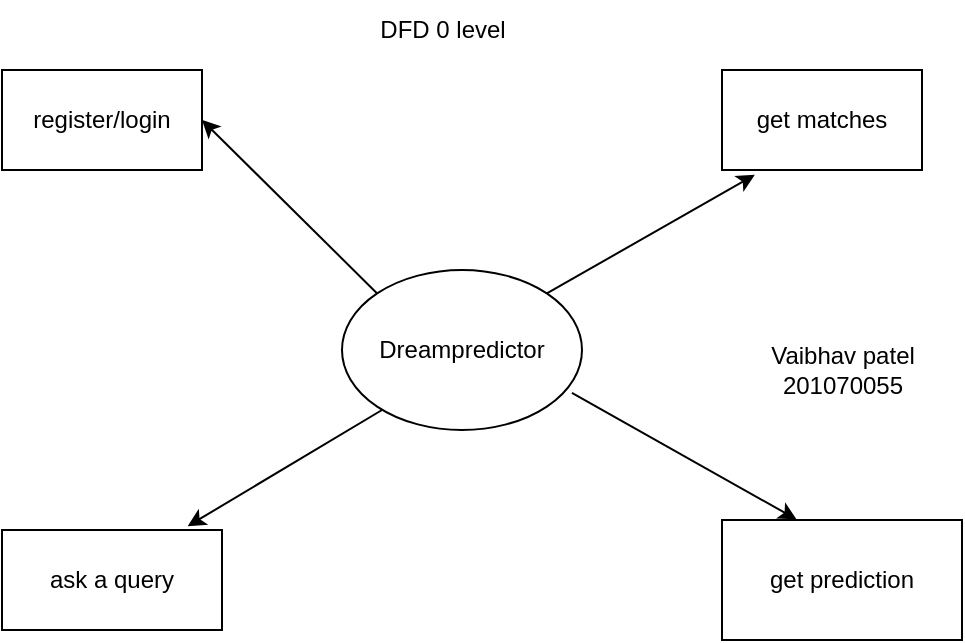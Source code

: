 <mxfile version="21.1.2" type="device" pages="5">
  <diagram name="Page-1" id="ogNKOLYSSpkCVHTO5DYr">
    <mxGraphModel dx="827" dy="399" grid="0" gridSize="10" guides="1" tooltips="1" connect="1" arrows="1" fold="1" page="1" pageScale="1" pageWidth="850" pageHeight="1100" math="0" shadow="0">
      <root>
        <mxCell id="0" />
        <mxCell id="1" parent="0" />
        <mxCell id="EZv1hBcNhqDDd6e0I5WJ-1" value="register/login" style="rounded=0;whiteSpace=wrap;html=1;" parent="1" vertex="1">
          <mxGeometry x="210" y="70" width="100" height="50" as="geometry" />
        </mxCell>
        <mxCell id="EZv1hBcNhqDDd6e0I5WJ-2" value="get matches" style="rounded=0;whiteSpace=wrap;html=1;" parent="1" vertex="1">
          <mxGeometry x="570" y="70" width="100" height="50" as="geometry" />
        </mxCell>
        <mxCell id="EZv1hBcNhqDDd6e0I5WJ-3" value="Dreampredictor" style="ellipse;whiteSpace=wrap;html=1;" parent="1" vertex="1">
          <mxGeometry x="380" y="170" width="120" height="80" as="geometry" />
        </mxCell>
        <mxCell id="EZv1hBcNhqDDd6e0I5WJ-4" value="ask a query" style="rounded=0;whiteSpace=wrap;html=1;" parent="1" vertex="1">
          <mxGeometry x="210" y="300" width="110" height="50" as="geometry" />
        </mxCell>
        <mxCell id="EZv1hBcNhqDDd6e0I5WJ-5" value="get prediction" style="rounded=0;whiteSpace=wrap;html=1;" parent="1" vertex="1">
          <mxGeometry x="570" y="295" width="120" height="60" as="geometry" />
        </mxCell>
        <mxCell id="EZv1hBcNhqDDd6e0I5WJ-6" value="" style="endArrow=classic;html=1;rounded=0;entryX=0.844;entryY=-0.038;entryDx=0;entryDy=0;entryPerimeter=0;" parent="1" target="EZv1hBcNhqDDd6e0I5WJ-4" edge="1">
          <mxGeometry width="50" height="50" relative="1" as="geometry">
            <mxPoint x="400" y="240" as="sourcePoint" />
            <mxPoint x="450" y="190" as="targetPoint" />
          </mxGeometry>
        </mxCell>
        <mxCell id="EZv1hBcNhqDDd6e0I5WJ-7" value="" style="endArrow=classic;html=1;rounded=0;exitX=0;exitY=0;exitDx=0;exitDy=0;entryX=1;entryY=0.5;entryDx=0;entryDy=0;" parent="1" source="EZv1hBcNhqDDd6e0I5WJ-3" target="EZv1hBcNhqDDd6e0I5WJ-1" edge="1">
          <mxGeometry width="50" height="50" relative="1" as="geometry">
            <mxPoint x="400" y="240" as="sourcePoint" />
            <mxPoint x="450" y="190" as="targetPoint" />
          </mxGeometry>
        </mxCell>
        <mxCell id="EZv1hBcNhqDDd6e0I5WJ-8" value="" style="endArrow=classic;html=1;rounded=0;exitX=1;exitY=0;exitDx=0;exitDy=0;entryX=0.164;entryY=1.048;entryDx=0;entryDy=0;entryPerimeter=0;" parent="1" source="EZv1hBcNhqDDd6e0I5WJ-3" target="EZv1hBcNhqDDd6e0I5WJ-2" edge="1">
          <mxGeometry width="50" height="50" relative="1" as="geometry">
            <mxPoint x="400" y="240" as="sourcePoint" />
            <mxPoint x="450" y="190" as="targetPoint" />
          </mxGeometry>
        </mxCell>
        <mxCell id="EZv1hBcNhqDDd6e0I5WJ-9" value="" style="endArrow=classic;html=1;rounded=0;exitX=0.958;exitY=0.768;exitDx=0;exitDy=0;exitPerimeter=0;entryX=0.311;entryY=-0.005;entryDx=0;entryDy=0;entryPerimeter=0;" parent="1" source="EZv1hBcNhqDDd6e0I5WJ-3" target="EZv1hBcNhqDDd6e0I5WJ-5" edge="1">
          <mxGeometry width="50" height="50" relative="1" as="geometry">
            <mxPoint x="400" y="240" as="sourcePoint" />
            <mxPoint x="450" y="190" as="targetPoint" />
          </mxGeometry>
        </mxCell>
        <mxCell id="utg2A1t14XNKIW2batgY-1" value="DFD 0 level" style="text;html=1;align=center;verticalAlign=middle;resizable=0;points=[];autosize=1;strokeColor=none;fillColor=none;" vertex="1" parent="1">
          <mxGeometry x="385" y="35" width="90" height="30" as="geometry" />
        </mxCell>
        <mxCell id="utg2A1t14XNKIW2batgY-2" value="Vaibhav patel&lt;br&gt;201070055" style="text;html=1;align=center;verticalAlign=middle;resizable=0;points=[];autosize=1;strokeColor=none;fillColor=none;" vertex="1" parent="1">
          <mxGeometry x="580" y="200" width="100" height="40" as="geometry" />
        </mxCell>
      </root>
    </mxGraphModel>
  </diagram>
  <diagram id="MOQ-bnwdKy8N3Dgaos8X" name="Page-2">
    <mxGraphModel dx="973" dy="469" grid="0" gridSize="10" guides="1" tooltips="1" connect="1" arrows="1" fold="1" page="1" pageScale="1" pageWidth="850" pageHeight="1100" math="0" shadow="0">
      <root>
        <mxCell id="0" />
        <mxCell id="1" parent="0" />
        <mxCell id="Z1BMxQTBL2a3iiyQ45z8-1" value="homepage" style="rounded=0;whiteSpace=wrap;html=1;" parent="1" vertex="1">
          <mxGeometry x="260" y="130" width="90" height="40" as="geometry" />
        </mxCell>
        <mxCell id="Z1BMxQTBL2a3iiyQ45z8-2" value="get matches" style="rounded=0;whiteSpace=wrap;html=1;" parent="1" vertex="1">
          <mxGeometry x="530" y="110" width="80" height="40" as="geometry" />
        </mxCell>
        <mxCell id="Z1BMxQTBL2a3iiyQ45z8-3" value="Dreampredictor" style="ellipse;whiteSpace=wrap;html=1;" parent="1" vertex="1">
          <mxGeometry x="400" y="190" width="100" height="60" as="geometry" />
        </mxCell>
        <mxCell id="Z1BMxQTBL2a3iiyQ45z8-4" value="help" style="rounded=0;whiteSpace=wrap;html=1;" parent="1" vertex="1">
          <mxGeometry x="270" y="270" width="90" height="32.5" as="geometry" />
        </mxCell>
        <mxCell id="Z1BMxQTBL2a3iiyQ45z8-5" value="get prediction" style="rounded=0;whiteSpace=wrap;html=1;" parent="1" vertex="1">
          <mxGeometry x="500" y="277.5" width="90" height="45" as="geometry" />
        </mxCell>
        <mxCell id="Z1BMxQTBL2a3iiyQ45z8-6" value="" style="endArrow=classic;html=1;rounded=0;entryX=0.844;entryY=-0.038;entryDx=0;entryDy=0;entryPerimeter=0;exitX=0.085;exitY=0.794;exitDx=0;exitDy=0;exitPerimeter=0;" parent="1" source="Z1BMxQTBL2a3iiyQ45z8-3" target="Z1BMxQTBL2a3iiyQ45z8-4" edge="1">
          <mxGeometry width="50" height="50" relative="1" as="geometry">
            <mxPoint x="400" y="240" as="sourcePoint" />
            <mxPoint x="450" y="190" as="targetPoint" />
          </mxGeometry>
        </mxCell>
        <mxCell id="Z1BMxQTBL2a3iiyQ45z8-7" value="" style="endArrow=classic;html=1;rounded=0;exitX=0;exitY=0;exitDx=0;exitDy=0;entryX=1;entryY=0.5;entryDx=0;entryDy=0;" parent="1" source="Z1BMxQTBL2a3iiyQ45z8-3" target="Z1BMxQTBL2a3iiyQ45z8-1" edge="1">
          <mxGeometry width="50" height="50" relative="1" as="geometry">
            <mxPoint x="400" y="240" as="sourcePoint" />
            <mxPoint x="450" y="190" as="targetPoint" />
          </mxGeometry>
        </mxCell>
        <mxCell id="Z1BMxQTBL2a3iiyQ45z8-8" value="" style="endArrow=classic;html=1;rounded=0;exitX=1;exitY=0;exitDx=0;exitDy=0;entryX=0.164;entryY=1.048;entryDx=0;entryDy=0;entryPerimeter=0;" parent="1" source="Z1BMxQTBL2a3iiyQ45z8-3" target="Z1BMxQTBL2a3iiyQ45z8-2" edge="1">
          <mxGeometry width="50" height="50" relative="1" as="geometry">
            <mxPoint x="400" y="240" as="sourcePoint" />
            <mxPoint x="450" y="190" as="targetPoint" />
          </mxGeometry>
        </mxCell>
        <mxCell id="Z1BMxQTBL2a3iiyQ45z8-9" value="" style="endArrow=classic;html=1;rounded=0;exitX=0.958;exitY=0.768;exitDx=0;exitDy=0;exitPerimeter=0;entryX=0.311;entryY=-0.005;entryDx=0;entryDy=0;entryPerimeter=0;" parent="1" source="Z1BMxQTBL2a3iiyQ45z8-3" target="Z1BMxQTBL2a3iiyQ45z8-5" edge="1">
          <mxGeometry width="50" height="50" relative="1" as="geometry">
            <mxPoint x="400" y="240" as="sourcePoint" />
            <mxPoint x="450" y="190" as="targetPoint" />
          </mxGeometry>
        </mxCell>
        <mxCell id="Z1BMxQTBL2a3iiyQ45z8-10" value="queries" style="shape=cylinder3;whiteSpace=wrap;html=1;boundedLbl=1;backgroundOutline=1;size=15;" parent="1" vertex="1">
          <mxGeometry x="310" y="350" width="70" height="57.5" as="geometry" />
        </mxCell>
        <mxCell id="Z1BMxQTBL2a3iiyQ45z8-11" value="users" style="shape=cylinder3;whiteSpace=wrap;html=1;boundedLbl=1;backgroundOutline=1;size=15;" parent="1" vertex="1">
          <mxGeometry x="70" y="80" width="70" height="60" as="geometry" />
        </mxCell>
        <mxCell id="Z1BMxQTBL2a3iiyQ45z8-12" value="register" style="rounded=0;whiteSpace=wrap;html=1;" parent="1" vertex="1">
          <mxGeometry x="180" y="30" width="70" height="30" as="geometry" />
        </mxCell>
        <mxCell id="Z1BMxQTBL2a3iiyQ45z8-13" value="login" style="rounded=0;whiteSpace=wrap;html=1;" parent="1" vertex="1">
          <mxGeometry x="150" y="180" width="80" height="30" as="geometry" />
        </mxCell>
        <mxCell id="Z1BMxQTBL2a3iiyQ45z8-14" value="" style="endArrow=classic;html=1;rounded=0;exitX=0;exitY=0.5;exitDx=0;exitDy=0;entryX=1;entryY=0.5;entryDx=0;entryDy=0;" parent="1" source="Z1BMxQTBL2a3iiyQ45z8-1" target="Z1BMxQTBL2a3iiyQ45z8-13" edge="1">
          <mxGeometry width="50" height="50" relative="1" as="geometry">
            <mxPoint x="400" y="240" as="sourcePoint" />
            <mxPoint x="450" y="190" as="targetPoint" />
          </mxGeometry>
        </mxCell>
        <mxCell id="Z1BMxQTBL2a3iiyQ45z8-15" value="" style="endArrow=classic;html=1;rounded=0;exitX=0.5;exitY=0;exitDx=0;exitDy=0;entryX=1;entryY=0.5;entryDx=0;entryDy=0;" parent="1" source="Z1BMxQTBL2a3iiyQ45z8-1" target="Z1BMxQTBL2a3iiyQ45z8-12" edge="1">
          <mxGeometry width="50" height="50" relative="1" as="geometry">
            <mxPoint x="400" y="240" as="sourcePoint" />
            <mxPoint x="450" y="190" as="targetPoint" />
          </mxGeometry>
        </mxCell>
        <mxCell id="Z1BMxQTBL2a3iiyQ45z8-16" value="" style="endArrow=classic;html=1;rounded=0;exitX=0;exitY=0.5;exitDx=0;exitDy=0;entryX=0.5;entryY=0;entryDx=0;entryDy=0;entryPerimeter=0;" parent="1" source="Z1BMxQTBL2a3iiyQ45z8-12" target="Z1BMxQTBL2a3iiyQ45z8-11" edge="1">
          <mxGeometry width="50" height="50" relative="1" as="geometry">
            <mxPoint x="400" y="240" as="sourcePoint" />
            <mxPoint x="450" y="190" as="targetPoint" />
          </mxGeometry>
        </mxCell>
        <mxCell id="Z1BMxQTBL2a3iiyQ45z8-17" value="" style="endArrow=classic;html=1;rounded=0;exitX=0.25;exitY=0;exitDx=0;exitDy=0;entryX=0.727;entryY=1.046;entryDx=0;entryDy=0;entryPerimeter=0;" parent="1" source="Z1BMxQTBL2a3iiyQ45z8-13" target="Z1BMxQTBL2a3iiyQ45z8-11" edge="1">
          <mxGeometry width="50" height="50" relative="1" as="geometry">
            <mxPoint x="400" y="240" as="sourcePoint" />
            <mxPoint x="450" y="190" as="targetPoint" />
          </mxGeometry>
        </mxCell>
        <mxCell id="Z1BMxQTBL2a3iiyQ45z8-18" value="" style="endArrow=classic;html=1;rounded=0;exitX=0.25;exitY=1;exitDx=0;exitDy=0;entryX=1;entryY=0.25;entryDx=0;entryDy=0;" parent="1" source="Z1BMxQTBL2a3iiyQ45z8-4" target="Z1BMxQTBL2a3iiyQ45z8-19" edge="1">
          <mxGeometry width="50" height="50" relative="1" as="geometry">
            <mxPoint x="400" y="240" as="sourcePoint" />
            <mxPoint x="220" y="340" as="targetPoint" />
          </mxGeometry>
        </mxCell>
        <mxCell id="Z1BMxQTBL2a3iiyQ45z8-19" value="query" style="rounded=0;whiteSpace=wrap;html=1;" parent="1" vertex="1">
          <mxGeometry x="155" y="340" width="70" height="30" as="geometry" />
        </mxCell>
        <mxCell id="Z1BMxQTBL2a3iiyQ45z8-20" value="" style="endArrow=classic;html=1;rounded=0;exitX=1;exitY=0.75;exitDx=0;exitDy=0;entryX=0;entryY=0.5;entryDx=0;entryDy=0;entryPerimeter=0;" parent="1" source="Z1BMxQTBL2a3iiyQ45z8-19" target="Z1BMxQTBL2a3iiyQ45z8-10" edge="1">
          <mxGeometry width="50" height="50" relative="1" as="geometry">
            <mxPoint x="400" y="300" as="sourcePoint" />
            <mxPoint x="450" y="250" as="targetPoint" />
          </mxGeometry>
        </mxCell>
        <mxCell id="Z1BMxQTBL2a3iiyQ45z8-21" value="admin" style="rounded=0;whiteSpace=wrap;html=1;" parent="1" vertex="1">
          <mxGeometry x="450" y="380" width="70" height="30" as="geometry" />
        </mxCell>
        <mxCell id="Z1BMxQTBL2a3iiyQ45z8-22" value="" style="endArrow=classic;html=1;rounded=0;exitX=1;exitY=0.5;exitDx=0;exitDy=0;exitPerimeter=0;entryX=0;entryY=0.5;entryDx=0;entryDy=0;" parent="1" source="Z1BMxQTBL2a3iiyQ45z8-10" target="Z1BMxQTBL2a3iiyQ45z8-21" edge="1">
          <mxGeometry width="50" height="50" relative="1" as="geometry">
            <mxPoint x="400" y="300" as="sourcePoint" />
            <mxPoint x="450" y="250" as="targetPoint" />
          </mxGeometry>
        </mxCell>
        <mxCell id="Z1BMxQTBL2a3iiyQ45z8-23" value="API" style="shape=cylinder3;whiteSpace=wrap;html=1;boundedLbl=1;backgroundOutline=1;size=15;" parent="1" vertex="1">
          <mxGeometry x="670" y="70" width="70" height="60" as="geometry" />
        </mxCell>
        <mxCell id="Z1BMxQTBL2a3iiyQ45z8-24" value="" style="endArrow=classic;html=1;rounded=0;exitX=0;exitY=0.5;exitDx=0;exitDy=0;exitPerimeter=0;entryX=1;entryY=0.5;entryDx=0;entryDy=0;" parent="1" source="Z1BMxQTBL2a3iiyQ45z8-23" target="Z1BMxQTBL2a3iiyQ45z8-2" edge="1">
          <mxGeometry width="50" height="50" relative="1" as="geometry">
            <mxPoint x="400" y="240" as="sourcePoint" />
            <mxPoint x="690" y="200" as="targetPoint" />
          </mxGeometry>
        </mxCell>
        <mxCell id="Z1BMxQTBL2a3iiyQ45z8-25" value="" style="endArrow=classic;html=1;rounded=0;exitX=0.75;exitY=1;exitDx=0;exitDy=0;entryX=0.65;entryY=-0.032;entryDx=0;entryDy=0;entryPerimeter=0;" parent="1" source="Z1BMxQTBL2a3iiyQ45z8-2" target="Z1BMxQTBL2a3iiyQ45z8-5" edge="1">
          <mxGeometry width="50" height="50" relative="1" as="geometry">
            <mxPoint x="400" y="240" as="sourcePoint" />
            <mxPoint x="450" y="190" as="targetPoint" />
          </mxGeometry>
        </mxCell>
        <mxCell id="Z1BMxQTBL2a3iiyQ45z8-26" value="ML model" style="shape=cylinder3;whiteSpace=wrap;html=1;boundedLbl=1;backgroundOutline=1;size=15;" parent="1" vertex="1">
          <mxGeometry x="700" y="290" width="70" height="70" as="geometry" />
        </mxCell>
        <mxCell id="Z1BMxQTBL2a3iiyQ45z8-27" value="" style="endArrow=classic;html=1;rounded=0;exitX=1;exitY=0.5;exitDx=0;exitDy=0;entryX=0;entryY=0;entryDx=0;entryDy=25;entryPerimeter=0;" parent="1" source="Z1BMxQTBL2a3iiyQ45z8-5" target="Z1BMxQTBL2a3iiyQ45z8-26" edge="1">
          <mxGeometry width="50" height="50" relative="1" as="geometry">
            <mxPoint x="450" y="240" as="sourcePoint" />
            <mxPoint x="500" y="190" as="targetPoint" />
          </mxGeometry>
        </mxCell>
        <mxCell id="Z1BMxQTBL2a3iiyQ45z8-28" value="" style="endArrow=classic;html=1;rounded=0;exitX=0;exitY=0.5;exitDx=0;exitDy=0;exitPerimeter=0;entryX=1;entryY=0.75;entryDx=0;entryDy=0;" parent="1" source="Z1BMxQTBL2a3iiyQ45z8-26" target="Z1BMxQTBL2a3iiyQ45z8-5" edge="1">
          <mxGeometry width="50" height="50" relative="1" as="geometry">
            <mxPoint x="450" y="240" as="sourcePoint" />
            <mxPoint x="500" y="190" as="targetPoint" />
          </mxGeometry>
        </mxCell>
        <mxCell id="WRYhusAY8nEEkW-8xAq9-2" value="Vaibhav patel&lt;br&gt;201070055" style="text;html=1;align=center;verticalAlign=middle;resizable=0;points=[];autosize=1;strokeColor=none;fillColor=none;" vertex="1" parent="1">
          <mxGeometry x="350" y="50" width="100" height="40" as="geometry" />
        </mxCell>
        <mxCell id="WRYhusAY8nEEkW-8xAq9-3" value="DFD level 1" style="text;html=1;align=center;verticalAlign=middle;resizable=0;points=[];autosize=1;strokeColor=none;fillColor=none;" vertex="1" parent="1">
          <mxGeometry x="535" y="55" width="90" height="30" as="geometry" />
        </mxCell>
      </root>
    </mxGraphModel>
  </diagram>
  <diagram id="Ha--I9dDi4Q_yAipF4xZ" name="Page-3">
    <mxGraphModel dx="827" dy="399" grid="0" gridSize="10" guides="1" tooltips="1" connect="1" arrows="1" fold="1" page="1" pageScale="1" pageWidth="850" pageHeight="1100" math="0" shadow="0">
      <root>
        <mxCell id="0" />
        <mxCell id="1" parent="0" />
        <mxCell id="2-Bsb-OtpSWYMIayVnVx-1" value="User" style="text;html=1;align=center;verticalAlign=middle;resizable=0;points=[];autosize=1;strokeColor=none;fillColor=none;" parent="1" vertex="1">
          <mxGeometry x="155" y="100" width="50" height="30" as="geometry" />
        </mxCell>
        <mxCell id="2-Bsb-OtpSWYMIayVnVx-2" value="Login/register" style="text;html=1;align=center;verticalAlign=middle;resizable=0;points=[];autosize=1;strokeColor=none;fillColor=none;" parent="1" vertex="1">
          <mxGeometry x="280" y="35" width="100" height="30" as="geometry" />
        </mxCell>
        <mxCell id="2-Bsb-OtpSWYMIayVnVx-3" value="" style="endArrow=classic;html=1;rounded=0;exitX=1.024;exitY=0.634;exitDx=0;exitDy=0;exitPerimeter=0;" parent="1" source="2-Bsb-OtpSWYMIayVnVx-1" edge="1">
          <mxGeometry width="50" height="50" relative="1" as="geometry">
            <mxPoint x="400" y="240" as="sourcePoint" />
            <mxPoint x="380" y="120" as="targetPoint" />
          </mxGeometry>
        </mxCell>
        <mxCell id="2-Bsb-OtpSWYMIayVnVx-6" value="register" style="rounded=0;whiteSpace=wrap;html=1;" parent="1" vertex="1">
          <mxGeometry x="380" y="100" width="80" height="40" as="geometry" />
        </mxCell>
        <mxCell id="2-Bsb-OtpSWYMIayVnVx-7" value="users" style="shape=cylinder3;whiteSpace=wrap;html=1;boundedLbl=1;backgroundOutline=1;size=15;" parent="1" vertex="1">
          <mxGeometry x="560" y="180" width="70" height="60" as="geometry" />
        </mxCell>
        <mxCell id="2-Bsb-OtpSWYMIayVnVx-8" value="login" style="rounded=0;whiteSpace=wrap;html=1;" parent="1" vertex="1">
          <mxGeometry x="280" y="240" width="70" height="40" as="geometry" />
        </mxCell>
        <mxCell id="2-Bsb-OtpSWYMIayVnVx-9" value="" style="endArrow=classic;html=1;rounded=0;entryX=0.38;entryY=0.049;entryDx=0;entryDy=0;entryPerimeter=0;" parent="1" target="2-Bsb-OtpSWYMIayVnVx-8" edge="1">
          <mxGeometry width="50" height="50" relative="1" as="geometry">
            <mxPoint x="267" y="120" as="sourcePoint" />
            <mxPoint x="450" y="190" as="targetPoint" />
          </mxGeometry>
        </mxCell>
        <mxCell id="2-Bsb-OtpSWYMIayVnVx-10" value="" style="endArrow=classic;html=1;rounded=0;exitX=1;exitY=0.5;exitDx=0;exitDy=0;entryX=0.008;entryY=0.073;entryDx=0;entryDy=0;entryPerimeter=0;" parent="1" source="2-Bsb-OtpSWYMIayVnVx-6" target="2-Bsb-OtpSWYMIayVnVx-7" edge="1">
          <mxGeometry width="50" height="50" relative="1" as="geometry">
            <mxPoint x="400" y="240" as="sourcePoint" />
            <mxPoint x="450" y="190" as="targetPoint" />
          </mxGeometry>
        </mxCell>
        <mxCell id="2-Bsb-OtpSWYMIayVnVx-11" value="" style="endArrow=classic;html=1;rounded=0;exitX=1;exitY=0;exitDx=0;exitDy=0;entryX=0;entryY=0.5;entryDx=0;entryDy=0;" parent="1" source="2-Bsb-OtpSWYMIayVnVx-6" target="2-Bsb-OtpSWYMIayVnVx-13" edge="1">
          <mxGeometry width="50" height="50" relative="1" as="geometry">
            <mxPoint x="400" y="240" as="sourcePoint" />
            <mxPoint x="450" y="190" as="targetPoint" />
          </mxGeometry>
        </mxCell>
        <mxCell id="2-Bsb-OtpSWYMIayVnVx-13" value="username exist" style="rounded=0;whiteSpace=wrap;html=1;" parent="1" vertex="1">
          <mxGeometry x="550" y="35" width="90" height="45" as="geometry" />
        </mxCell>
        <mxCell id="2-Bsb-OtpSWYMIayVnVx-14" value="" style="endArrow=classic;html=1;rounded=0;exitX=0;exitY=0.25;exitDx=0;exitDy=0;entryX=0.75;entryY=0;entryDx=0;entryDy=0;" parent="1" source="2-Bsb-OtpSWYMIayVnVx-13" target="2-Bsb-OtpSWYMIayVnVx-6" edge="1">
          <mxGeometry width="50" height="50" relative="1" as="geometry">
            <mxPoint x="400" y="190" as="sourcePoint" />
            <mxPoint x="450" y="140" as="targetPoint" />
          </mxGeometry>
        </mxCell>
        <mxCell id="2-Bsb-OtpSWYMIayVnVx-15" value="" style="endArrow=classic;html=1;rounded=0;exitX=0.172;exitY=1.054;exitDx=0;exitDy=0;exitPerimeter=0;entryX=0.75;entryY=0;entryDx=0;entryDy=0;" parent="1" source="2-Bsb-OtpSWYMIayVnVx-6" target="2-Bsb-OtpSWYMIayVnVx-8" edge="1">
          <mxGeometry width="50" height="50" relative="1" as="geometry">
            <mxPoint x="400" y="190" as="sourcePoint" />
            <mxPoint x="450" y="140" as="targetPoint" />
          </mxGeometry>
        </mxCell>
        <mxCell id="2-Bsb-OtpSWYMIayVnVx-16" value="" style="endArrow=classic;html=1;rounded=0;entryX=0;entryY=1;entryDx=0;entryDy=0;exitX=0.6;exitY=-0.045;exitDx=0;exitDy=0;exitPerimeter=0;" parent="1" source="2-Bsb-OtpSWYMIayVnVx-8" target="2-Bsb-OtpSWYMIayVnVx-6" edge="1">
          <mxGeometry width="50" height="50" relative="1" as="geometry">
            <mxPoint x="280" y="250" as="sourcePoint" />
            <mxPoint x="450" y="140" as="targetPoint" />
          </mxGeometry>
        </mxCell>
        <mxCell id="2-Bsb-OtpSWYMIayVnVx-19" value="" style="endArrow=classic;html=1;rounded=0;exitX=1;exitY=0.25;exitDx=0;exitDy=0;entryX=0;entryY=0;entryDx=0;entryDy=22.5;entryPerimeter=0;" parent="1" source="2-Bsb-OtpSWYMIayVnVx-8" target="2-Bsb-OtpSWYMIayVnVx-7" edge="1">
          <mxGeometry width="50" height="50" relative="1" as="geometry">
            <mxPoint x="400" y="190" as="sourcePoint" />
            <mxPoint x="450" y="140" as="targetPoint" />
          </mxGeometry>
        </mxCell>
        <mxCell id="2-Bsb-OtpSWYMIayVnVx-20" value="" style="endArrow=classic;html=1;rounded=0;exitX=0;exitY=0.5;exitDx=0;exitDy=0;exitPerimeter=0;entryX=1;entryY=0.5;entryDx=0;entryDy=0;" parent="1" source="2-Bsb-OtpSWYMIayVnVx-7" target="2-Bsb-OtpSWYMIayVnVx-8" edge="1">
          <mxGeometry width="50" height="50" relative="1" as="geometry">
            <mxPoint x="400" y="190" as="sourcePoint" />
            <mxPoint x="450" y="140" as="targetPoint" />
          </mxGeometry>
        </mxCell>
        <mxCell id="LOAyqalbK4UotzgJX-dI-1" value="Vaibhav patel&lt;br&gt;201070055" style="text;html=1;align=center;verticalAlign=middle;resizable=0;points=[];autosize=1;strokeColor=none;fillColor=none;" vertex="1" parent="1">
          <mxGeometry x="509" y="251" width="90" height="41" as="geometry" />
        </mxCell>
        <mxCell id="cEshI598j2Al5YMRJE4z-1" value="DFD level 2" style="text;html=1;align=center;verticalAlign=middle;resizable=0;points=[];autosize=1;strokeColor=none;fillColor=none;" vertex="1" parent="1">
          <mxGeometry x="533" y="119" width="90" height="30" as="geometry" />
        </mxCell>
      </root>
    </mxGraphModel>
  </diagram>
  <diagram id="0KTQ5Bf0oegrCUXFFj3M" name="Page-4">
    <mxGraphModel dx="827" dy="399" grid="0" gridSize="10" guides="1" tooltips="1" connect="1" arrows="1" fold="1" page="1" pageScale="1" pageWidth="850" pageHeight="1100" math="0" shadow="0">
      <root>
        <mxCell id="0" />
        <mxCell id="1" parent="0" />
        <mxCell id="JUVMGHR05tcWS3eij4qq-1" value="help" style="text;html=1;align=center;verticalAlign=middle;resizable=0;points=[];autosize=1;strokeColor=none;fillColor=none;" parent="1" vertex="1">
          <mxGeometry x="330" y="60" width="50" height="30" as="geometry" />
        </mxCell>
        <mxCell id="JUVMGHR05tcWS3eij4qq-2" value="User" style="text;html=1;align=center;verticalAlign=middle;resizable=0;points=[];autosize=1;strokeColor=none;fillColor=none;" parent="1" vertex="1">
          <mxGeometry x="195" y="260" width="50" height="30" as="geometry" />
        </mxCell>
        <mxCell id="JUVMGHR05tcWS3eij4qq-3" value="admin" style="text;html=1;align=center;verticalAlign=middle;resizable=0;points=[];autosize=1;strokeColor=none;fillColor=none;" parent="1" vertex="1">
          <mxGeometry x="470" y="270" width="60" height="30" as="geometry" />
        </mxCell>
        <mxCell id="JUVMGHR05tcWS3eij4qq-4" value="queries" style="shape=cylinder3;whiteSpace=wrap;html=1;boundedLbl=1;backgroundOutline=1;size=15;" parent="1" vertex="1">
          <mxGeometry x="425" y="110" width="70" height="60" as="geometry" />
        </mxCell>
        <mxCell id="JUVMGHR05tcWS3eij4qq-5" value="have doubt" style="rounded=0;whiteSpace=wrap;html=1;" parent="1" vertex="1">
          <mxGeometry x="245" y="150" width="70" height="30" as="geometry" />
        </mxCell>
        <mxCell id="JUVMGHR05tcWS3eij4qq-6" value="" style="endArrow=classic;html=1;rounded=0;entryX=0.25;entryY=1;entryDx=0;entryDy=0;" parent="1" source="JUVMGHR05tcWS3eij4qq-2" target="JUVMGHR05tcWS3eij4qq-5" edge="1">
          <mxGeometry width="50" height="50" relative="1" as="geometry">
            <mxPoint x="400" y="240" as="sourcePoint" />
            <mxPoint x="450" y="190" as="targetPoint" />
          </mxGeometry>
        </mxCell>
        <mxCell id="JUVMGHR05tcWS3eij4qq-7" value="help form" style="rounded=0;whiteSpace=wrap;html=1;" parent="1" vertex="1">
          <mxGeometry x="330" y="220" width="65" height="40" as="geometry" />
        </mxCell>
        <mxCell id="JUVMGHR05tcWS3eij4qq-8" value="" style="endArrow=classic;html=1;rounded=0;exitX=1;exitY=0.75;exitDx=0;exitDy=0;entryX=0.36;entryY=0.042;entryDx=0;entryDy=0;entryPerimeter=0;" parent="1" source="JUVMGHR05tcWS3eij4qq-5" target="JUVMGHR05tcWS3eij4qq-7" edge="1">
          <mxGeometry width="50" height="50" relative="1" as="geometry">
            <mxPoint x="400" y="240" as="sourcePoint" />
            <mxPoint x="450" y="190" as="targetPoint" />
          </mxGeometry>
        </mxCell>
        <mxCell id="JUVMGHR05tcWS3eij4qq-9" value="" style="endArrow=classic;html=1;rounded=0;exitX=0.75;exitY=0;exitDx=0;exitDy=0;entryX=0;entryY=1;entryDx=0;entryDy=-15;entryPerimeter=0;" parent="1" source="JUVMGHR05tcWS3eij4qq-7" target="JUVMGHR05tcWS3eij4qq-4" edge="1">
          <mxGeometry width="50" height="50" relative="1" as="geometry">
            <mxPoint x="400" y="240" as="sourcePoint" />
            <mxPoint x="450" y="190" as="targetPoint" />
          </mxGeometry>
        </mxCell>
        <mxCell id="JUVMGHR05tcWS3eij4qq-10" value="" style="endArrow=classic;html=1;rounded=0;exitX=0.643;exitY=1.026;exitDx=0;exitDy=0;exitPerimeter=0;" parent="1" source="JUVMGHR05tcWS3eij4qq-4" target="JUVMGHR05tcWS3eij4qq-3" edge="1">
          <mxGeometry width="50" height="50" relative="1" as="geometry">
            <mxPoint x="400" y="240" as="sourcePoint" />
            <mxPoint x="450" y="190" as="targetPoint" />
          </mxGeometry>
        </mxCell>
        <mxCell id="JUVMGHR05tcWS3eij4qq-11" value="send email" style="rounded=0;whiteSpace=wrap;html=1;" parent="1" vertex="1">
          <mxGeometry x="327.5" y="310" width="70" height="30" as="geometry" />
        </mxCell>
        <mxCell id="JUVMGHR05tcWS3eij4qq-12" value="" style="endArrow=classic;html=1;rounded=0;exitX=-0.065;exitY=0.786;exitDx=0;exitDy=0;exitPerimeter=0;entryX=1;entryY=0.25;entryDx=0;entryDy=0;" parent="1" source="JUVMGHR05tcWS3eij4qq-3" target="JUVMGHR05tcWS3eij4qq-11" edge="1">
          <mxGeometry width="50" height="50" relative="1" as="geometry">
            <mxPoint x="400" y="240" as="sourcePoint" />
            <mxPoint x="450" y="190" as="targetPoint" />
          </mxGeometry>
        </mxCell>
        <mxCell id="JUVMGHR05tcWS3eij4qq-13" value="" style="endArrow=classic;html=1;rounded=0;exitX=0;exitY=0.5;exitDx=0;exitDy=0;entryX=0.925;entryY=0.969;entryDx=0;entryDy=0;entryPerimeter=0;" parent="1" source="JUVMGHR05tcWS3eij4qq-11" target="JUVMGHR05tcWS3eij4qq-2" edge="1">
          <mxGeometry width="50" height="50" relative="1" as="geometry">
            <mxPoint x="400" y="240" as="sourcePoint" />
            <mxPoint x="450" y="190" as="targetPoint" />
          </mxGeometry>
        </mxCell>
        <mxCell id="OunRUNzx6FjA3EunhnJq-1" value="Vaibhav patel&lt;br&gt;201070055" style="text;html=1;align=center;verticalAlign=middle;resizable=0;points=[];autosize=1;strokeColor=none;fillColor=none;" vertex="1" parent="1">
          <mxGeometry x="225" y="80" width="90" height="41" as="geometry" />
        </mxCell>
        <mxCell id="HZl0gk_89JD3uIOmtFEo-1" value="DFD level 2" style="text;html=1;align=center;verticalAlign=middle;resizable=0;points=[];autosize=1;strokeColor=none;fillColor=none;" vertex="1" parent="1">
          <mxGeometry x="495" y="190" width="90" height="30" as="geometry" />
        </mxCell>
      </root>
    </mxGraphModel>
  </diagram>
  <diagram id="AcnIpgrUNmjTQWk6jAma" name="Page-5">
    <mxGraphModel dx="827" dy="399" grid="0" gridSize="10" guides="1" tooltips="1" connect="1" arrows="1" fold="1" page="1" pageScale="1" pageWidth="850" pageHeight="1100" math="0" shadow="0">
      <root>
        <mxCell id="0" />
        <mxCell id="1" parent="0" />
        <mxCell id="f8XIgmHMKMQxYegWpBOO-1" value="matches/predictions" style="text;html=1;align=center;verticalAlign=middle;resizable=0;points=[];autosize=1;strokeColor=none;fillColor=none;" parent="1" vertex="1">
          <mxGeometry x="325" y="40" width="130" height="30" as="geometry" />
        </mxCell>
        <mxCell id="f8XIgmHMKMQxYegWpBOO-2" value="cricket API" style="shape=cylinder3;whiteSpace=wrap;html=1;boundedLbl=1;backgroundOutline=1;size=15;" parent="1" vertex="1">
          <mxGeometry x="520" y="110" width="80" height="60" as="geometry" />
        </mxCell>
        <mxCell id="f8XIgmHMKMQxYegWpBOO-3" value="ML model" style="shape=cylinder3;whiteSpace=wrap;html=1;boundedLbl=1;backgroundOutline=1;size=15;" parent="1" vertex="1">
          <mxGeometry x="470" y="240" width="70" height="60" as="geometry" />
        </mxCell>
        <mxCell id="f8XIgmHMKMQxYegWpBOO-4" value="" style="endArrow=classic;html=1;rounded=0;exitX=0.5;exitY=1;exitDx=0;exitDy=0;exitPerimeter=0;entryX=0.5;entryY=0;entryDx=0;entryDy=0;entryPerimeter=0;" parent="1" source="f8XIgmHMKMQxYegWpBOO-2" target="f8XIgmHMKMQxYegWpBOO-3" edge="1">
          <mxGeometry width="50" height="50" relative="1" as="geometry">
            <mxPoint x="400" y="240" as="sourcePoint" />
            <mxPoint x="450" y="190" as="targetPoint" />
          </mxGeometry>
        </mxCell>
        <mxCell id="f8XIgmHMKMQxYegWpBOO-5" value="User" style="text;html=1;align=center;verticalAlign=middle;resizable=0;points=[];autosize=1;strokeColor=none;fillColor=none;" parent="1" vertex="1">
          <mxGeometry x="145" y="105" width="50" height="30" as="geometry" />
        </mxCell>
        <mxCell id="f8XIgmHMKMQxYegWpBOO-6" value="" style="endArrow=classic;html=1;rounded=0;exitX=1.055;exitY=0.58;exitDx=0;exitDy=0;exitPerimeter=0;" parent="1" source="f8XIgmHMKMQxYegWpBOO-5" target="f8XIgmHMKMQxYegWpBOO-7" edge="1">
          <mxGeometry width="50" height="50" relative="1" as="geometry">
            <mxPoint x="400" y="240" as="sourcePoint" />
            <mxPoint x="330" y="140" as="targetPoint" />
          </mxGeometry>
        </mxCell>
        <mxCell id="f8XIgmHMKMQxYegWpBOO-7" value="select a match" style="rounded=0;whiteSpace=wrap;html=1;" parent="1" vertex="1">
          <mxGeometry x="270" y="130" width="100" height="40" as="geometry" />
        </mxCell>
        <mxCell id="f8XIgmHMKMQxYegWpBOO-8" value="" style="endArrow=classic;html=1;rounded=0;exitX=0;exitY=0.5;exitDx=0;exitDy=0;exitPerimeter=0;entryX=1;entryY=0.5;entryDx=0;entryDy=0;" parent="1" source="f8XIgmHMKMQxYegWpBOO-2" target="f8XIgmHMKMQxYegWpBOO-7" edge="1">
          <mxGeometry width="50" height="50" relative="1" as="geometry">
            <mxPoint x="400" y="240" as="sourcePoint" />
            <mxPoint x="450" y="190" as="targetPoint" />
          </mxGeometry>
        </mxCell>
        <mxCell id="f8XIgmHMKMQxYegWpBOO-9" value="" style="endArrow=classic;html=1;rounded=0;exitX=0.5;exitY=1;exitDx=0;exitDy=0;" parent="1" source="f8XIgmHMKMQxYegWpBOO-7" edge="1">
          <mxGeometry width="50" height="50" relative="1" as="geometry">
            <mxPoint x="400" y="240" as="sourcePoint" />
            <mxPoint x="290" y="240" as="targetPoint" />
          </mxGeometry>
        </mxCell>
        <mxCell id="f8XIgmHMKMQxYegWpBOO-11" value="get prediction" style="rounded=0;whiteSpace=wrap;html=1;" parent="1" vertex="1">
          <mxGeometry x="245" y="240" width="85" height="40" as="geometry" />
        </mxCell>
        <mxCell id="f8XIgmHMKMQxYegWpBOO-12" value="" style="endArrow=classic;html=1;rounded=0;exitX=1;exitY=0.5;exitDx=0;exitDy=0;entryX=0;entryY=0;entryDx=0;entryDy=22.5;entryPerimeter=0;" parent="1" source="f8XIgmHMKMQxYegWpBOO-11" target="f8XIgmHMKMQxYegWpBOO-3" edge="1">
          <mxGeometry width="50" height="50" relative="1" as="geometry">
            <mxPoint x="400" y="240" as="sourcePoint" />
            <mxPoint x="450" y="190" as="targetPoint" />
          </mxGeometry>
        </mxCell>
        <mxCell id="f8XIgmHMKMQxYegWpBOO-14" value="" style="endArrow=classic;html=1;rounded=0;exitX=0;exitY=0;exitDx=0;exitDy=37.5;exitPerimeter=0;entryX=1;entryY=0.75;entryDx=0;entryDy=0;" parent="1" source="f8XIgmHMKMQxYegWpBOO-3" target="f8XIgmHMKMQxYegWpBOO-11" edge="1">
          <mxGeometry width="50" height="50" relative="1" as="geometry">
            <mxPoint x="400" y="240" as="sourcePoint" />
            <mxPoint x="450" y="190" as="targetPoint" />
          </mxGeometry>
        </mxCell>
        <mxCell id="f8XIgmHMKMQxYegWpBOO-15" value="" style="endArrow=classic;html=1;rounded=0;exitX=0;exitY=0.5;exitDx=0;exitDy=0;entryX=0.5;entryY=1.167;entryDx=0;entryDy=0;entryPerimeter=0;" parent="1" source="f8XIgmHMKMQxYegWpBOO-11" target="f8XIgmHMKMQxYegWpBOO-5" edge="1">
          <mxGeometry width="50" height="50" relative="1" as="geometry">
            <mxPoint x="400" y="240" as="sourcePoint" />
            <mxPoint x="450" y="190" as="targetPoint" />
          </mxGeometry>
        </mxCell>
        <mxCell id="8OOLJvV7adJM52JqShPP-1" value="Vaibhav patel&lt;br&gt;201070055" style="text;html=1;align=center;verticalAlign=middle;resizable=0;points=[];autosize=1;strokeColor=none;fillColor=none;" vertex="1" parent="1">
          <mxGeometry x="380" y="180" width="90" height="41" as="geometry" />
        </mxCell>
        <mxCell id="8OOLJvV7adJM52JqShPP-2" value="DFD level 2" style="text;html=1;align=center;verticalAlign=middle;resizable=0;points=[];autosize=1;strokeColor=none;fillColor=none;" vertex="1" parent="1">
          <mxGeometry x="505" y="35" width="90" height="30" as="geometry" />
        </mxCell>
      </root>
    </mxGraphModel>
  </diagram>
</mxfile>
